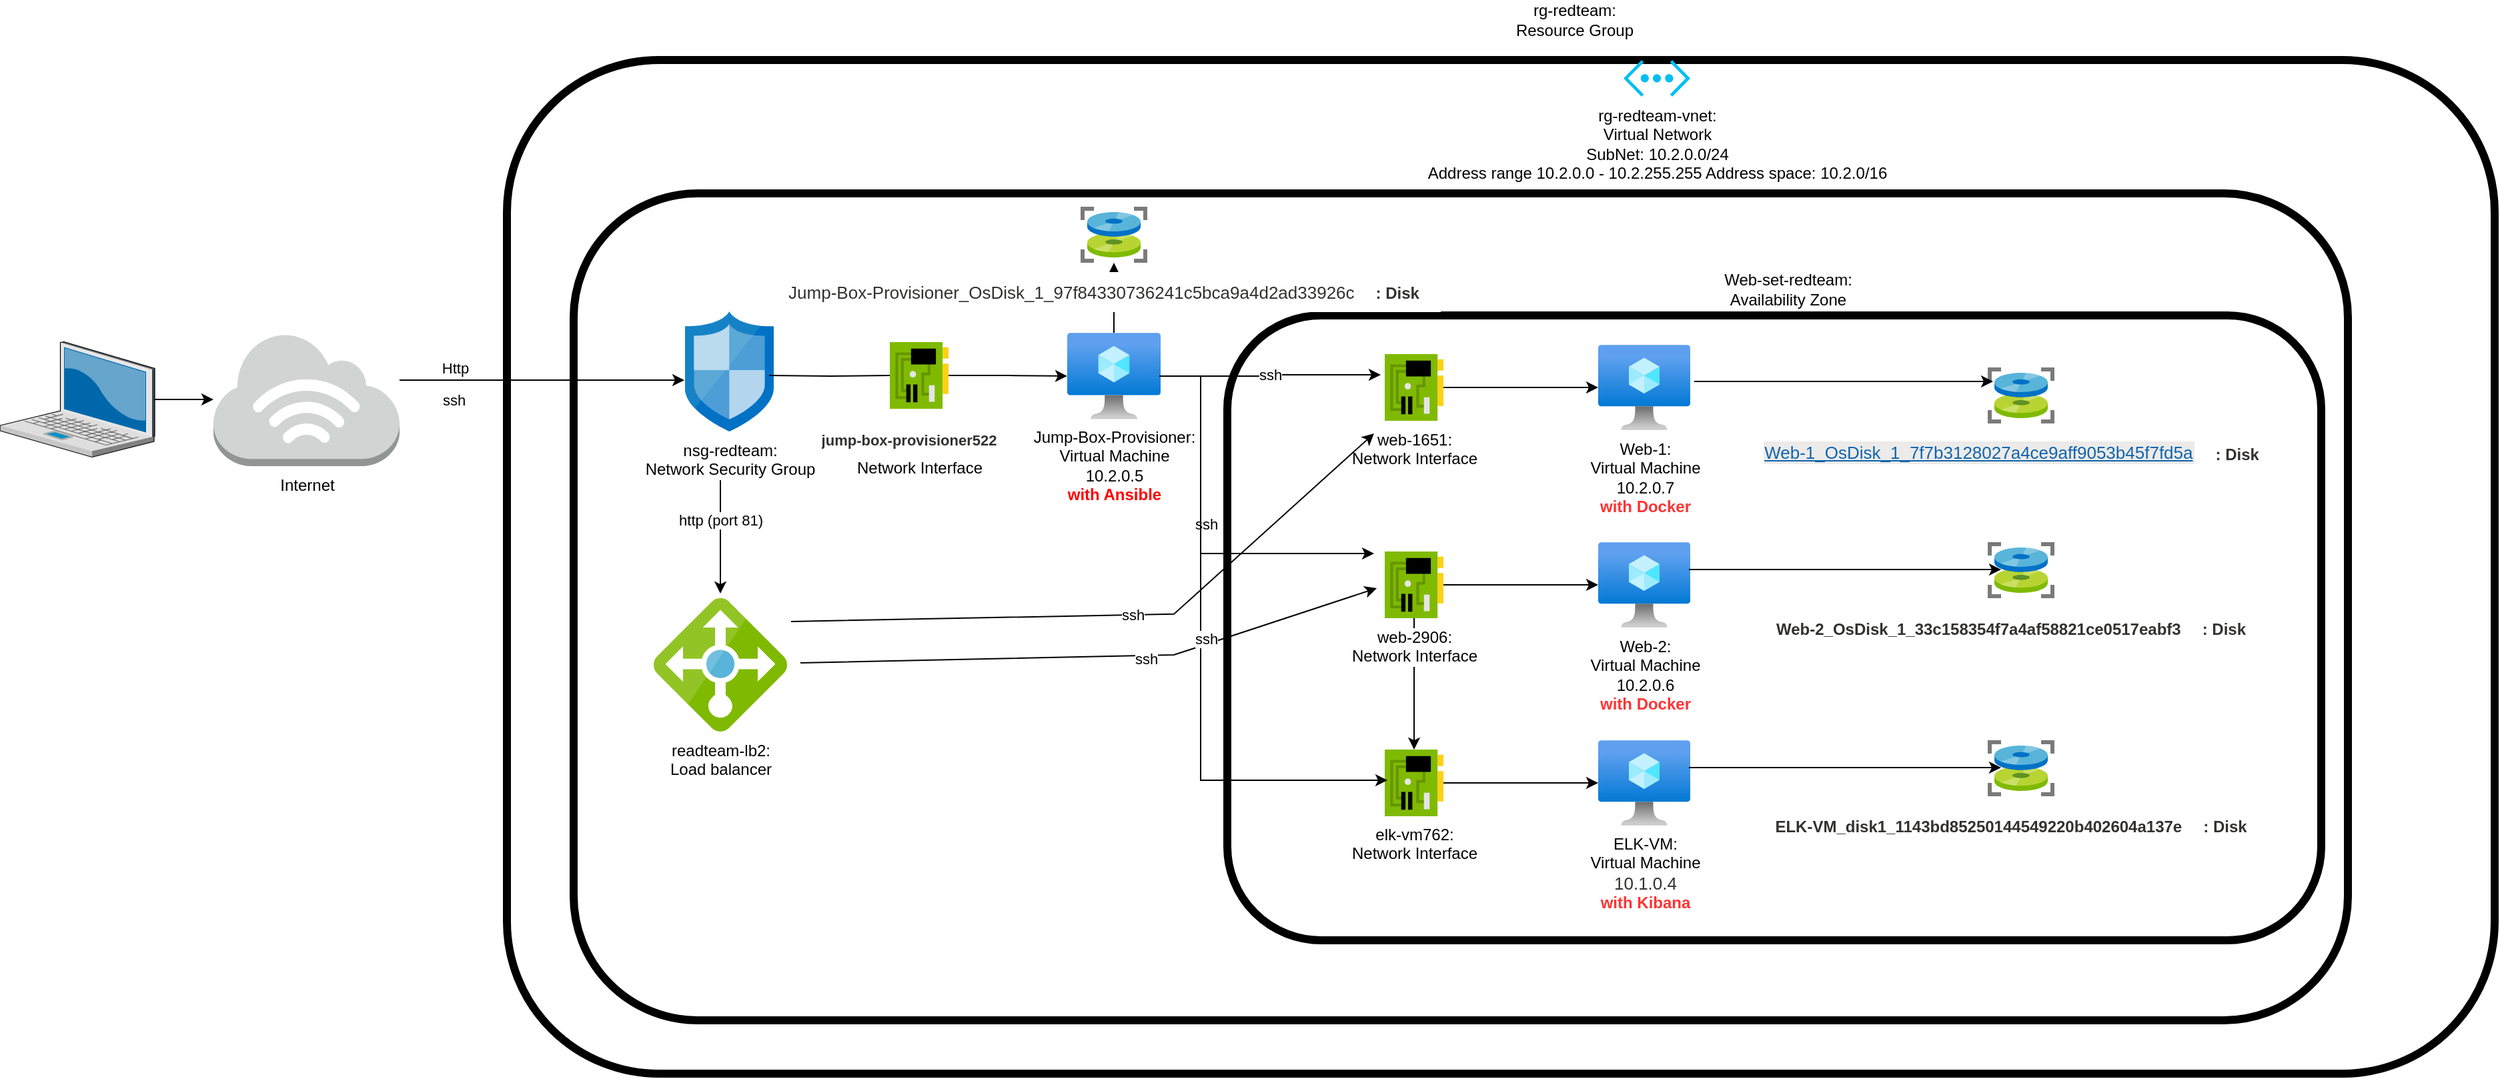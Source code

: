 <mxfile version="14.9.3" type="device"><diagram id="EMFOsIEAupn-5z191uW-" name="Page-1"><mxGraphModel dx="2512" dy="1862" grid="1" gridSize="10" guides="1" tooltips="1" connect="1" arrows="1" fold="1" page="1" pageScale="1" pageWidth="850" pageHeight="1100" math="0" shadow="0"><root><mxCell id="0"/><mxCell id="1" parent="0"/><mxCell id="Q_fc2eSCdAo-Vwppf52b-27" value="" style="rounded=1;whiteSpace=wrap;html=1;strokeWidth=6;fillColor=none;" parent="1" vertex="1"><mxGeometry x="50" y="20" width="1490" height="760" as="geometry"/></mxCell><mxCell id="Q_fc2eSCdAo-Vwppf52b-30" value="" style="rounded=1;whiteSpace=wrap;html=1;strokeWidth=6;fillColor=none;" parent="1" vertex="1"><mxGeometry x="100" y="120" width="1330" height="620" as="geometry"/></mxCell><mxCell id="Q_fc2eSCdAo-Vwppf52b-20" value="" style="rounded=1;whiteSpace=wrap;html=1;strokeWidth=6;fillColor=none;" parent="1" vertex="1"><mxGeometry x="590" y="211.5" width="820" height="468.5" as="geometry"/></mxCell><mxCell id="Q_fc2eSCdAo-Vwppf52b-4" value="readteam-lb2:&lt;br&gt;Load balancer" style="aspect=fixed;html=1;points=[];align=center;image;fontSize=12;image=img/lib/mscae/Load_Balancer_feature.svg;strokeWidth=6;fillColor=none;" parent="1" vertex="1"><mxGeometry x="160" y="423.5" width="100" height="100" as="geometry"/></mxCell><mxCell id="Q_fc2eSCdAo-Vwppf52b-33" value="" style="rounded=0;orthogonalLoop=1;jettySize=auto;html=1;entryX=-0.136;entryY=0.55;entryDx=0;entryDy=0;entryPerimeter=0;" parent="1" target="Q_fc2eSCdAo-Vwppf52b-23" edge="1"><mxGeometry relative="1" as="geometry"><mxPoint x="270" y="472" as="sourcePoint"/><mxPoint x="720" y="410" as="targetPoint"/><Array as="points"><mxPoint x="550" y="466"/></Array></mxGeometry></mxCell><mxCell id="QveglyFNrP3P59ImY_9y-10" value="ssh" style="edgeLabel;html=1;align=center;verticalAlign=middle;resizable=0;points=[];" vertex="1" connectable="0" parent="Q_fc2eSCdAo-Vwppf52b-33"><mxGeometry x="0.177" y="-2" relative="1" as="geometry"><mxPoint as="offset"/></mxGeometry></mxCell><mxCell id="Q_fc2eSCdAo-Vwppf52b-42" value="ssh" style="edgeStyle=orthogonalEdgeStyle;rounded=0;orthogonalLoop=1;jettySize=auto;html=1;entryX=-0.068;entryY=0.31;entryDx=0;entryDy=0;entryPerimeter=0;" parent="1" edge="1"><mxGeometry relative="1" as="geometry"><mxPoint x="540" y="257" as="sourcePoint"/><mxPoint x="705.008" y="256" as="targetPoint"/><Array as="points"><mxPoint x="620" y="257"/><mxPoint x="620" y="256"/></Array></mxGeometry></mxCell><mxCell id="Q_fc2eSCdAo-Vwppf52b-50" value="" style="edgeStyle=none;rounded=0;orthogonalLoop=1;jettySize=auto;html=1;" parent="1" source="Q_fc2eSCdAo-Vwppf52b-6" target="Q_fc2eSCdAo-Vwppf52b-49" edge="1"><mxGeometry relative="1" as="geometry"/></mxCell><mxCell id="Q_fc2eSCdAo-Vwppf52b-6" value="Jump-Box-Provisioner:&lt;br&gt;Virtual Machine&lt;br&gt;10.2.0.5&lt;br&gt;&lt;b&gt;&lt;font color=&quot;#ff0000&quot;&gt;with Ansible&lt;/font&gt;&lt;/b&gt;" style="aspect=fixed;html=1;points=[];align=center;image;fontSize=12;image=img/lib/azure2/compute/Virtual_Machine.svg;strokeWidth=6;fillColor=none;" parent="1" vertex="1"><mxGeometry x="470" y="224.5" width="70" height="64.93" as="geometry"/></mxCell><mxCell id="Q_fc2eSCdAo-Vwppf52b-7" value="Web-1:&lt;br&gt;Virtual Machine&lt;br&gt;10.2.0.7&lt;br&gt;&lt;font color=&quot;#ff3333&quot;&gt;&lt;b&gt;with Docker&lt;/b&gt;&lt;/font&gt;" style="aspect=fixed;html=1;points=[];align=center;image;fontSize=12;image=img/lib/azure2/compute/Virtual_Machine.svg;strokeWidth=6;fillColor=none;" parent="1" vertex="1"><mxGeometry x="868" y="233.5" width="69" height="64" as="geometry"/></mxCell><mxCell id="Q_fc2eSCdAo-Vwppf52b-8" value="Web-2:&lt;br&gt;Virtual Machine&lt;br&gt;10.2.0.6&lt;br&gt;&lt;font color=&quot;#ff3333&quot;&gt;&lt;b&gt;with Docker&lt;/b&gt;&lt;/font&gt;" style="aspect=fixed;html=1;points=[];align=center;image;fontSize=12;image=img/lib/azure2/compute/Virtual_Machine.svg;strokeWidth=6;fillColor=none;" parent="1" vertex="1"><mxGeometry x="868" y="381.5" width="69" height="64" as="geometry"/></mxCell><mxCell id="Q_fc2eSCdAo-Vwppf52b-41" value="" style="edgeStyle=orthogonalEdgeStyle;rounded=0;orthogonalLoop=1;jettySize=auto;html=1;startArrow=none;" parent="1" source="Q_fc2eSCdAo-Vwppf52b-51" target="Q_fc2eSCdAo-Vwppf52b-6" edge="1"><mxGeometry relative="1" as="geometry"><mxPoint x="246.6" y="256.5" as="sourcePoint"/></mxGeometry></mxCell><mxCell id="Q_fc2eSCdAo-Vwppf52b-39" value="ssh" style="edgeStyle=orthogonalEdgeStyle;rounded=0;orthogonalLoop=1;jettySize=auto;html=1;entryX=0.045;entryY=0.539;entryDx=0;entryDy=0;entryPerimeter=0;" parent="1" source="Q_fc2eSCdAo-Vwppf52b-12" edge="1"><mxGeometry x="-0.621" y="-14" relative="1" as="geometry"><mxPoint x="182.997" y="260.01" as="targetPoint"/><Array as="points"><mxPoint x="70" y="260"/><mxPoint x="70" y="260"/></Array><mxPoint y="1" as="offset"/><mxPoint x="40" y="280" as="sourcePoint"/></mxGeometry></mxCell><mxCell id="QveglyFNrP3P59ImY_9y-11" value="Http" style="edgeLabel;html=1;align=center;verticalAlign=middle;resizable=0;points=[];" vertex="1" connectable="0" parent="Q_fc2eSCdAo-Vwppf52b-39"><mxGeometry x="-0.837" y="9" relative="1" as="geometry"><mxPoint x="24" as="offset"/></mxGeometry></mxCell><mxCell id="Q_fc2eSCdAo-Vwppf52b-40" value="http (port 81)" style="edgeStyle=orthogonalEdgeStyle;rounded=0;orthogonalLoop=1;jettySize=auto;html=1;" parent="1" edge="1"><mxGeometry relative="1" as="geometry"><mxPoint x="210" y="310" as="sourcePoint"/><mxPoint x="210" y="420" as="targetPoint"/><Array as="points"><mxPoint x="210" y="420"/></Array></mxGeometry></mxCell><mxCell id="Q_fc2eSCdAo-Vwppf52b-12" value="Internet" style="outlineConnect=0;dashed=0;verticalLabelPosition=bottom;verticalAlign=top;align=center;html=1;shape=mxgraph.aws3.internet_3;fillColor=#D2D3D3;gradientColor=none;strokeWidth=6;" parent="1" vertex="1"><mxGeometry x="-170" y="224.5" width="139.5" height="100" as="geometry"/></mxCell><mxCell id="Q_fc2eSCdAo-Vwppf52b-38" value="" style="edgeStyle=orthogonalEdgeStyle;rounded=0;orthogonalLoop=1;jettySize=auto;html=1;" parent="1" source="Q_fc2eSCdAo-Vwppf52b-13" target="Q_fc2eSCdAo-Vwppf52b-12" edge="1"><mxGeometry relative="1" as="geometry"/></mxCell><mxCell id="Q_fc2eSCdAo-Vwppf52b-13" value="" style="verticalLabelPosition=bottom;aspect=fixed;html=1;verticalAlign=top;strokeColor=none;align=center;outlineConnect=0;shape=mxgraph.citrix.laptop_2;fillColor=none;" parent="1" vertex="1"><mxGeometry x="-330" y="231.25" width="116" height="86.5" as="geometry"/></mxCell><mxCell id="Q_fc2eSCdAo-Vwppf52b-21" value="Web-set-redteam:&lt;br&gt;Availability Zone" style="text;html=1;strokeColor=none;fillColor=none;align=center;verticalAlign=middle;whiteSpace=wrap;rounded=0;" parent="1" vertex="1"><mxGeometry x="940" y="181.5" width="141" height="20" as="geometry"/></mxCell><mxCell id="Q_fc2eSCdAo-Vwppf52b-34" value="" style="edgeStyle=orthogonalEdgeStyle;rounded=0;orthogonalLoop=1;jettySize=auto;html=1;" parent="1" source="Q_fc2eSCdAo-Vwppf52b-22" target="Q_fc2eSCdAo-Vwppf52b-7" edge="1"><mxGeometry relative="1" as="geometry"/></mxCell><mxCell id="Q_fc2eSCdAo-Vwppf52b-22" value="web-1651:&lt;br&gt;Network Interface" style="aspect=fixed;html=1;points=[];align=center;image;fontSize=12;image=img/lib/mscae/NetworkInterfaceCard.svg;strokeWidth=6;fillColor=none;" parent="1" vertex="1"><mxGeometry x="708" y="240.5" width="44" height="50" as="geometry"/></mxCell><mxCell id="Q_fc2eSCdAo-Vwppf52b-35" value="" style="edgeStyle=orthogonalEdgeStyle;rounded=0;orthogonalLoop=1;jettySize=auto;html=1;" parent="1" source="Q_fc2eSCdAo-Vwppf52b-23" target="Q_fc2eSCdAo-Vwppf52b-8" edge="1"><mxGeometry relative="1" as="geometry"/></mxCell><mxCell id="QveglyFNrP3P59ImY_9y-8" value="" style="edgeStyle=orthogonalEdgeStyle;rounded=0;orthogonalLoop=1;jettySize=auto;html=1;" edge="1" parent="1" source="Q_fc2eSCdAo-Vwppf52b-23" target="QveglyFNrP3P59ImY_9y-5"><mxGeometry relative="1" as="geometry"/></mxCell><mxCell id="Q_fc2eSCdAo-Vwppf52b-23" value="web-2906:&lt;br&gt;Network Interface" style="aspect=fixed;html=1;points=[];align=center;image;fontSize=12;image=img/lib/mscae/NetworkInterfaceCard.svg;strokeWidth=6;fillColor=none;" parent="1" vertex="1"><mxGeometry x="708" y="388.5" width="44" height="50" as="geometry"/></mxCell><mxCell id="Q_fc2eSCdAo-Vwppf52b-24" value="&lt;div class=&quot;fxs-blade-title-toprow&quot; style=&quot;display: flex ; color: rgb(50 , 49 , 48) ; font-family: &amp;#34;az_ea_font&amp;#34; , &amp;#34;segoe ui&amp;#34; , &amp;#34;az_font&amp;#34; , , , &amp;#34;blinkmacsystemfont&amp;#34; , &amp;#34;roboto&amp;#34; , &amp;#34;oxygen&amp;#34; , &amp;#34;ubuntu&amp;#34; , &amp;#34;cantarell&amp;#34; , &amp;#34;open sans&amp;#34; , &amp;#34;helvetica neue&amp;#34; , sans-serif ; outline: none&quot;&gt;&lt;h2 class=&quot;fxs-blade-title-titleText msportalfx-tooltip-overflow&quot; id=&quot;887a95a2-13df-4c0c-a539-1cb7b5ad430b&quot; style=&quot;margin: 0px 16px 0px 0px ; overflow: hidden ; text-overflow: ellipsis ; line-height: 28px ; outline: none&quot;&gt;&lt;font style=&quot;font-size: 12px&quot;&gt;Web-2_OsDisk_1_33c158354f7a4af58821ce0517eabf3&lt;/font&gt;&lt;/h2&gt;&lt;h2 class=&quot;fxs-blade-title-titleText msportalfx-tooltip-overflow&quot; id=&quot;887a95a2-13df-4c0c-a539-1cb7b5ad430b&quot; style=&quot;margin: 0px 16px 0px 0px ; overflow: hidden ; text-overflow: ellipsis ; line-height: 28px ; outline: none&quot;&gt;&lt;font style=&quot;font-size: 12px&quot;&gt;: Disk&lt;/font&gt;&lt;/h2&gt;&lt;/div&gt;" style="aspect=fixed;html=1;points=[];align=center;image;fontSize=12;image=img/lib/mscae/MD_snapshot.svg;strokeWidth=6;fillColor=none;" parent="1" vertex="1"><mxGeometry x="1160" y="381.5" width="50" height="42" as="geometry"/></mxCell><mxCell id="Q_fc2eSCdAo-Vwppf52b-25" value="&lt;div class=&quot;fxs-blade-title-toprow&quot; style=&quot;display: flex ; color: rgb(50 , 49 , 48) ; font-family: &amp;#34;az_ea_font&amp;#34; , &amp;#34;segoe ui&amp;#34; , &amp;#34;az_font&amp;#34; , , , &amp;#34;blinkmacsystemfont&amp;#34; , &amp;#34;roboto&amp;#34; , &amp;#34;oxygen&amp;#34; , &amp;#34;ubuntu&amp;#34; , &amp;#34;cantarell&amp;#34; , &amp;#34;open sans&amp;#34; , &amp;#34;helvetica neue&amp;#34; , sans-serif ; outline: none&quot;&gt;&lt;h2 class=&quot;fxs-blade-title-titleText msportalfx-tooltip-overflow&quot; id=&quot;887a95a2-13df-4c0c-a539-1cb7b5ad430b&quot; style=&quot;margin: 0px 16px 0px 0px ; overflow: hidden ; text-overflow: ellipsis ; line-height: 28px ; outline: none&quot;&gt;&lt;a class=&quot;fxc-gcflink-link&quot; tabindex=&quot;0&quot; href=&quot;https://portal.azure.com/#@salynn3yahoo.onmicrosoft.com/resource/subscriptions/b6a835ab-e261-45df-bfdc-865ffec96093/resourceGroups/RG-REDTEAM/providers/Microsoft.Compute/disks/Web-1_OsDisk_1_7f7b3128027a4ce9aff9053b45f7fd5a&quot; style=&quot;font-size: 13px ; font-weight: 400 ; color: rgb(15 , 100 , 174) ; vertical-align: middle ; padding: 1px ; cursor: pointer ; font-family: &amp;#34;az_ea_font&amp;#34; , &amp;#34;segoe ui&amp;#34; , &amp;#34;az_font&amp;#34; , , , &amp;#34;blinkmacsystemfont&amp;#34; , &amp;#34;roboto&amp;#34; , &amp;#34;oxygen&amp;#34; , &amp;#34;ubuntu&amp;#34; , &amp;#34;cantarell&amp;#34; , &amp;#34;open sans&amp;#34; , &amp;#34;helvetica neue&amp;#34; , sans-serif ; text-align: left ; background-color: rgb(237 , 235 , 233) ; outline: none&quot;&gt;Web-1_OsDisk_1_7f7b3128027a4ce9aff9053b45f7fd5a&lt;/a&gt;&lt;br&gt;&lt;/h2&gt;&lt;h2 class=&quot;fxs-blade-title-titleText msportalfx-tooltip-overflow&quot; id=&quot;887a95a2-13df-4c0c-a539-1cb7b5ad430b&quot; style=&quot;margin: 0px 16px 0px 0px ; overflow: hidden ; text-overflow: ellipsis ; line-height: 28px ; outline: none&quot;&gt;&lt;font style=&quot;font-size: 12px&quot;&gt;: Disk&lt;/font&gt;&lt;/h2&gt;&lt;/div&gt;" style="aspect=fixed;html=1;points=[];align=center;image;fontSize=12;image=img/lib/mscae/MD_snapshot.svg;strokeWidth=6;fillColor=none;" parent="1" vertex="1"><mxGeometry x="1160" y="250.5" width="50" height="42" as="geometry"/></mxCell><mxCell id="Q_fc2eSCdAo-Vwppf52b-26" value="rg-redteam-vnet:&lt;br&gt;Virtual Network&lt;br&gt;SubNet: 10.2.0.0/24&lt;br&gt;Address range 10.2.0.0 - 10.2.255.255 Address space: 10.2.0/16" style="verticalLabelPosition=bottom;html=1;verticalAlign=top;align=center;strokeColor=none;fillColor=#00BEF2;shape=mxgraph.azure.virtual_network;pointerEvents=1;" parent="1" vertex="1"><mxGeometry x="887" y="20" width="50" height="27.5" as="geometry"/></mxCell><mxCell id="Q_fc2eSCdAo-Vwppf52b-28" value="rg-redteam:&lt;br&gt;Resource Group" style="text;html=1;strokeColor=none;fillColor=none;align=center;verticalAlign=middle;whiteSpace=wrap;rounded=0;" parent="1" vertex="1"><mxGeometry x="780" y="-20" width="141" height="20" as="geometry"/></mxCell><mxCell id="Q_fc2eSCdAo-Vwppf52b-36" value="" style="edgeStyle=orthogonalEdgeStyle;rounded=0;orthogonalLoop=1;jettySize=auto;html=1;exitX=1.043;exitY=0.43;exitDx=0;exitDy=0;exitPerimeter=0;entryX=0.08;entryY=0.25;entryDx=0;entryDy=0;entryPerimeter=0;" parent="1" source="Q_fc2eSCdAo-Vwppf52b-7" target="Q_fc2eSCdAo-Vwppf52b-25" edge="1"><mxGeometry relative="1" as="geometry"><mxPoint x="762" y="276.5" as="sourcePoint"/><mxPoint x="878" y="269.5" as="targetPoint"/></mxGeometry></mxCell><mxCell id="Q_fc2eSCdAo-Vwppf52b-37" value="" style="edgeStyle=orthogonalEdgeStyle;rounded=0;orthogonalLoop=1;jettySize=auto;html=1;exitX=1.043;exitY=0.43;exitDx=0;exitDy=0;exitPerimeter=0;" parent="1" edge="1"><mxGeometry relative="1" as="geometry"><mxPoint x="935.967" y="402.02" as="sourcePoint"/><mxPoint x="1170" y="402" as="targetPoint"/><Array as="points"><mxPoint x="1170" y="402"/></Array></mxGeometry></mxCell><mxCell id="Q_fc2eSCdAo-Vwppf52b-43" value="" style="edgeStyle=orthogonalEdgeStyle;rounded=0;orthogonalLoop=1;jettySize=auto;html=1;" parent="1" source="Q_fc2eSCdAo-Vwppf52b-6" edge="1"><mxGeometry relative="1" as="geometry"><mxPoint x="560" y="413" as="sourcePoint"/><mxPoint x="700" y="390" as="targetPoint"/><Array as="points"><mxPoint x="570" y="257"/><mxPoint x="570" y="390"/></Array></mxGeometry></mxCell><mxCell id="QveglyFNrP3P59ImY_9y-15" value="ssh" style="edgeLabel;html=1;align=center;verticalAlign=middle;resizable=0;points=[];" vertex="1" connectable="0" parent="Q_fc2eSCdAo-Vwppf52b-43"><mxGeometry x="-0.037" y="4" relative="1" as="geometry"><mxPoint as="offset"/></mxGeometry></mxCell><mxCell id="Q_fc2eSCdAo-Vwppf52b-44" value="" style="rounded=0;orthogonalLoop=1;jettySize=auto;html=1;exitX=1.03;exitY=0.175;exitDx=0;exitDy=0;exitPerimeter=0;" parent="1" source="Q_fc2eSCdAo-Vwppf52b-4" edge="1"><mxGeometry relative="1" as="geometry"><mxPoint x="526.6" y="438.495" as="sourcePoint"/><mxPoint x="700" y="300" as="targetPoint"/><Array as="points"><mxPoint x="550" y="435.4"/></Array></mxGeometry></mxCell><mxCell id="QveglyFNrP3P59ImY_9y-9" value="ssh" style="edgeLabel;html=1;align=center;verticalAlign=middle;resizable=0;points=[];" vertex="1" connectable="0" parent="Q_fc2eSCdAo-Vwppf52b-44"><mxGeometry x="0.047" relative="1" as="geometry"><mxPoint as="offset"/></mxGeometry></mxCell><mxCell id="Q_fc2eSCdAo-Vwppf52b-48" value="nsg-redteam:&lt;br&gt;Network Security Group" style="aspect=fixed;html=1;points=[];align=center;image;fontSize=12;image=img/lib/mscae/Network_Security_Groups_Classic.svg;strokeWidth=6;fillColor=none;" parent="1" vertex="1"><mxGeometry x="183.4" y="208.5" width="66.6" height="90" as="geometry"/></mxCell><mxCell id="Q_fc2eSCdAo-Vwppf52b-49" value="&lt;div class=&quot;fxs-blade-title-toprow&quot; style=&quot;display: flex ; color: rgb(50 , 49 , 48) ; font-family: &amp;#34;az_ea_font&amp;#34; , &amp;#34;segoe ui&amp;#34; , &amp;#34;az_font&amp;#34; , , , &amp;#34;blinkmacsystemfont&amp;#34; , &amp;#34;roboto&amp;#34; , &amp;#34;oxygen&amp;#34; , &amp;#34;ubuntu&amp;#34; , &amp;#34;cantarell&amp;#34; , &amp;#34;open sans&amp;#34; , &amp;#34;helvetica neue&amp;#34; , sans-serif ; outline: none&quot;&gt;&lt;h2 class=&quot;fxs-blade-title-titleText msportalfx-tooltip-overflow&quot; id=&quot;887a95a2-13df-4c0c-a539-1cb7b5ad430b&quot; style=&quot;margin: 0px 16px 0px 0px ; overflow: hidden ; text-overflow: ellipsis ; line-height: 28px ; outline: none&quot;&gt;&lt;span style=&quot;font-family: &amp;#34;az_ea_font&amp;#34; , &amp;#34;segoe ui&amp;#34; , &amp;#34;az_font&amp;#34; , , , &amp;#34;blinkmacsystemfont&amp;#34; , &amp;#34;roboto&amp;#34; , &amp;#34;oxygen&amp;#34; , &amp;#34;ubuntu&amp;#34; , &amp;#34;cantarell&amp;#34; , &amp;#34;open sans&amp;#34; , &amp;#34;helvetica neue&amp;#34; , sans-serif ; font-size: 13px ; font-weight: 400&quot;&gt;Jump-Box-Provisioner_OsDisk_1_97f84330736241c5bca9a4d2ad33926c&lt;/span&gt;&lt;br&gt;&lt;/h2&gt;&lt;h2 class=&quot;fxs-blade-title-titleText msportalfx-tooltip-overflow&quot; id=&quot;887a95a2-13df-4c0c-a539-1cb7b5ad430b&quot; style=&quot;margin: 0px 16px 0px 0px ; overflow: hidden ; text-overflow: ellipsis ; line-height: 28px ; outline: none&quot;&gt;&lt;font style=&quot;font-size: 12px&quot;&gt;: Disk&lt;/font&gt;&lt;/h2&gt;&lt;/div&gt;" style="aspect=fixed;html=1;points=[];align=center;image;fontSize=12;image=img/lib/mscae/MD_snapshot.svg;strokeWidth=6;fillColor=none;" parent="1" vertex="1"><mxGeometry x="480" y="130" width="50" height="42" as="geometry"/></mxCell><mxCell id="Q_fc2eSCdAo-Vwppf52b-51" value="&lt;h2 class=&quot;fxs-blade-title-titleText msportalfx-tooltip-overflow&quot; id=&quot;160db7ac-4540-4900-a775-9dddc714900d&quot; style=&quot;margin: 0px 16px 0px 0px ; overflow: hidden ; text-overflow: ellipsis ; line-height: 28px ; color: rgb(50 , 49 , 48) ; font-family: &amp;#34;az_ea_font&amp;#34; , &amp;#34;segoe ui&amp;#34; , &amp;#34;az_font&amp;#34; , , , &amp;#34;blinkmacsystemfont&amp;#34; , &amp;#34;roboto&amp;#34; , &amp;#34;oxygen&amp;#34; , &amp;#34;ubuntu&amp;#34; , &amp;#34;cantarell&amp;#34; , &amp;#34;open sans&amp;#34; , &amp;#34;helvetica neue&amp;#34; , sans-serif ; outline: none&quot;&gt;&lt;font style=&quot;font-size: 11px&quot;&gt;jump-box-provisioner522&lt;/font&gt;&lt;/h2&gt;Network Interface" style="aspect=fixed;html=1;points=[];align=center;image;fontSize=12;image=img/lib/mscae/NetworkInterfaceCard.svg;strokeWidth=6;fillColor=none;" parent="1" vertex="1"><mxGeometry x="337" y="231.5" width="44" height="50" as="geometry"/></mxCell><mxCell id="Q_fc2eSCdAo-Vwppf52b-52" value="" style="edgeStyle=orthogonalEdgeStyle;rounded=0;orthogonalLoop=1;jettySize=auto;html=1;endArrow=none;" parent="1" target="Q_fc2eSCdAo-Vwppf52b-51" edge="1"><mxGeometry relative="1" as="geometry"><mxPoint x="246.6" y="256.5" as="sourcePoint"/><mxPoint x="430" y="257" as="targetPoint"/></mxGeometry></mxCell><mxCell id="QveglyFNrP3P59ImY_9y-3" value="ELK-VM:&lt;br&gt;Virtual Machine&lt;br&gt;&lt;span style=&quot;color: rgb(50 , 49 , 48) ; font-family: &amp;#34;az_ea_font&amp;#34; , &amp;#34;segoe ui&amp;#34; , &amp;#34;az_font&amp;#34; , , , &amp;#34;blinkmacsystemfont&amp;#34; , &amp;#34;roboto&amp;#34; , &amp;#34;oxygen&amp;#34; , &amp;#34;ubuntu&amp;#34; , &amp;#34;cantarell&amp;#34; , &amp;#34;open sans&amp;#34; , &amp;#34;helvetica neue&amp;#34; , sans-serif ; font-size: 13px&quot;&gt;10.1.0.4&lt;/span&gt;&lt;br&gt;&lt;font color=&quot;#ff3333&quot;&gt;&lt;b&gt;with Kibana&lt;/b&gt;&lt;/font&gt;" style="aspect=fixed;html=1;points=[];align=center;image;fontSize=12;image=img/lib/azure2/compute/Virtual_Machine.svg;strokeWidth=6;fillColor=none;" vertex="1" parent="1"><mxGeometry x="868" y="530" width="69" height="64" as="geometry"/></mxCell><mxCell id="QveglyFNrP3P59ImY_9y-4" value="" style="edgeStyle=orthogonalEdgeStyle;rounded=0;orthogonalLoop=1;jettySize=auto;html=1;" edge="1" parent="1" source="QveglyFNrP3P59ImY_9y-5" target="QveglyFNrP3P59ImY_9y-3"><mxGeometry relative="1" as="geometry"/></mxCell><mxCell id="QveglyFNrP3P59ImY_9y-5" value="elk-vm762:&lt;br&gt;Network Interface" style="aspect=fixed;html=1;points=[];align=center;image;fontSize=12;image=img/lib/mscae/NetworkInterfaceCard.svg;strokeWidth=6;fillColor=none;" vertex="1" parent="1"><mxGeometry x="708" y="537" width="44" height="50" as="geometry"/></mxCell><mxCell id="QveglyFNrP3P59ImY_9y-6" value="&lt;div class=&quot;fxs-blade-title-toprow&quot; style=&quot;display: flex ; outline: none&quot;&gt;&lt;h2 class=&quot;fxs-blade-title-titleText msportalfx-tooltip-overflow&quot; id=&quot;887a95a2-13df-4c0c-a539-1cb7b5ad430b&quot; style=&quot;margin: 0px 16px 0px 0px ; overflow: hidden ; text-overflow: ellipsis ; line-height: 28px ; outline: none&quot;&gt;&lt;font color=&quot;#323130&quot;&gt;&lt;span style=&quot;font-size: 12px&quot;&gt;ELK-VM_disk1_1143bd85250144549220b402604a137e&lt;/span&gt;&lt;/font&gt;&lt;br&gt;&lt;/h2&gt;&lt;h2 class=&quot;fxs-blade-title-titleText msportalfx-tooltip-overflow&quot; id=&quot;887a95a2-13df-4c0c-a539-1cb7b5ad430b&quot; style=&quot;color: rgb(50 , 49 , 48) ; margin: 0px 16px 0px 0px ; overflow: hidden ; text-overflow: ellipsis ; line-height: 28px ; outline: none&quot;&gt;&lt;font style=&quot;font-size: 12px&quot;&gt;: Disk&lt;/font&gt;&lt;/h2&gt;&lt;/div&gt;" style="aspect=fixed;html=1;points=[];align=center;image;fontSize=12;image=img/lib/mscae/MD_snapshot.svg;strokeWidth=6;fillColor=none;" vertex="1" parent="1"><mxGeometry x="1160" y="530" width="50" height="42" as="geometry"/></mxCell><mxCell id="QveglyFNrP3P59ImY_9y-7" value="" style="edgeStyle=orthogonalEdgeStyle;rounded=0;orthogonalLoop=1;jettySize=auto;html=1;exitX=1.043;exitY=0.43;exitDx=0;exitDy=0;exitPerimeter=0;" edge="1" parent="1"><mxGeometry relative="1" as="geometry"><mxPoint x="935.967" y="550.5" as="sourcePoint"/><mxPoint x="1170" y="550.5" as="targetPoint"/><Array as="points"><mxPoint x="1170" y="550.5"/></Array></mxGeometry></mxCell><mxCell id="QveglyFNrP3P59ImY_9y-16" value="" style="edgeStyle=orthogonalEdgeStyle;rounded=0;orthogonalLoop=1;jettySize=auto;html=1;exitX=0.986;exitY=0.501;exitDx=0;exitDy=0;exitPerimeter=0;" edge="1" parent="1" source="Q_fc2eSCdAo-Vwppf52b-6"><mxGeometry relative="1" as="geometry"><mxPoint x="550" y="267" as="sourcePoint"/><mxPoint x="710" y="560" as="targetPoint"/><Array as="points"><mxPoint x="570" y="257"/><mxPoint x="570" y="560"/></Array></mxGeometry></mxCell><mxCell id="QveglyFNrP3P59ImY_9y-17" value="ssh" style="edgeLabel;html=1;align=center;verticalAlign=middle;resizable=0;points=[];" vertex="1" connectable="0" parent="QveglyFNrP3P59ImY_9y-16"><mxGeometry x="-0.037" y="4" relative="1" as="geometry"><mxPoint as="offset"/></mxGeometry></mxCell></root></mxGraphModel></diagram></mxfile>